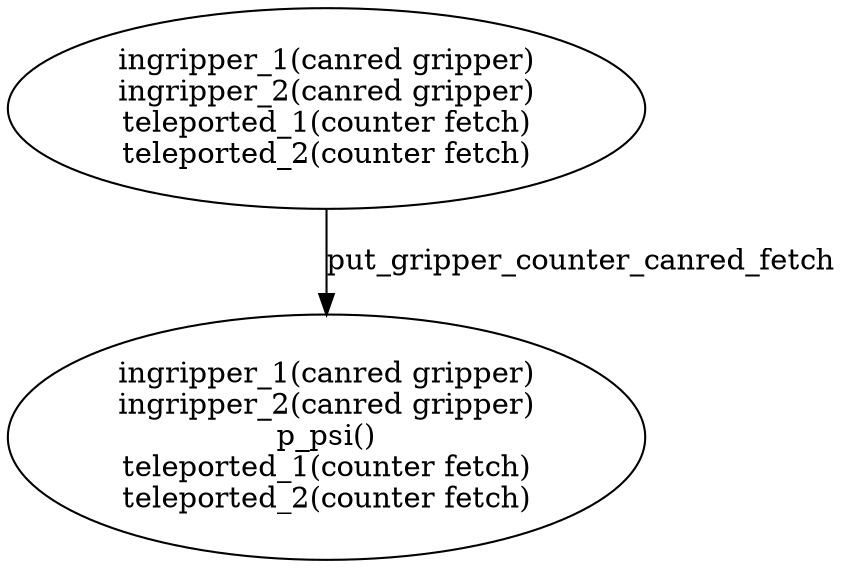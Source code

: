 strict digraph  {
1 [label="ingripper_1(canred gripper)\ningripper_2(canred gripper)\nteleported_1(counter fetch)\nteleported_2(counter fetch)"];
2 [label="ingripper_1(canred gripper)\ningripper_2(canred gripper)\np_psi()\nteleported_1(counter fetch)\nteleported_2(counter fetch)"];
1 -> 2  [label=put_gripper_counter_canred_fetch];
}
